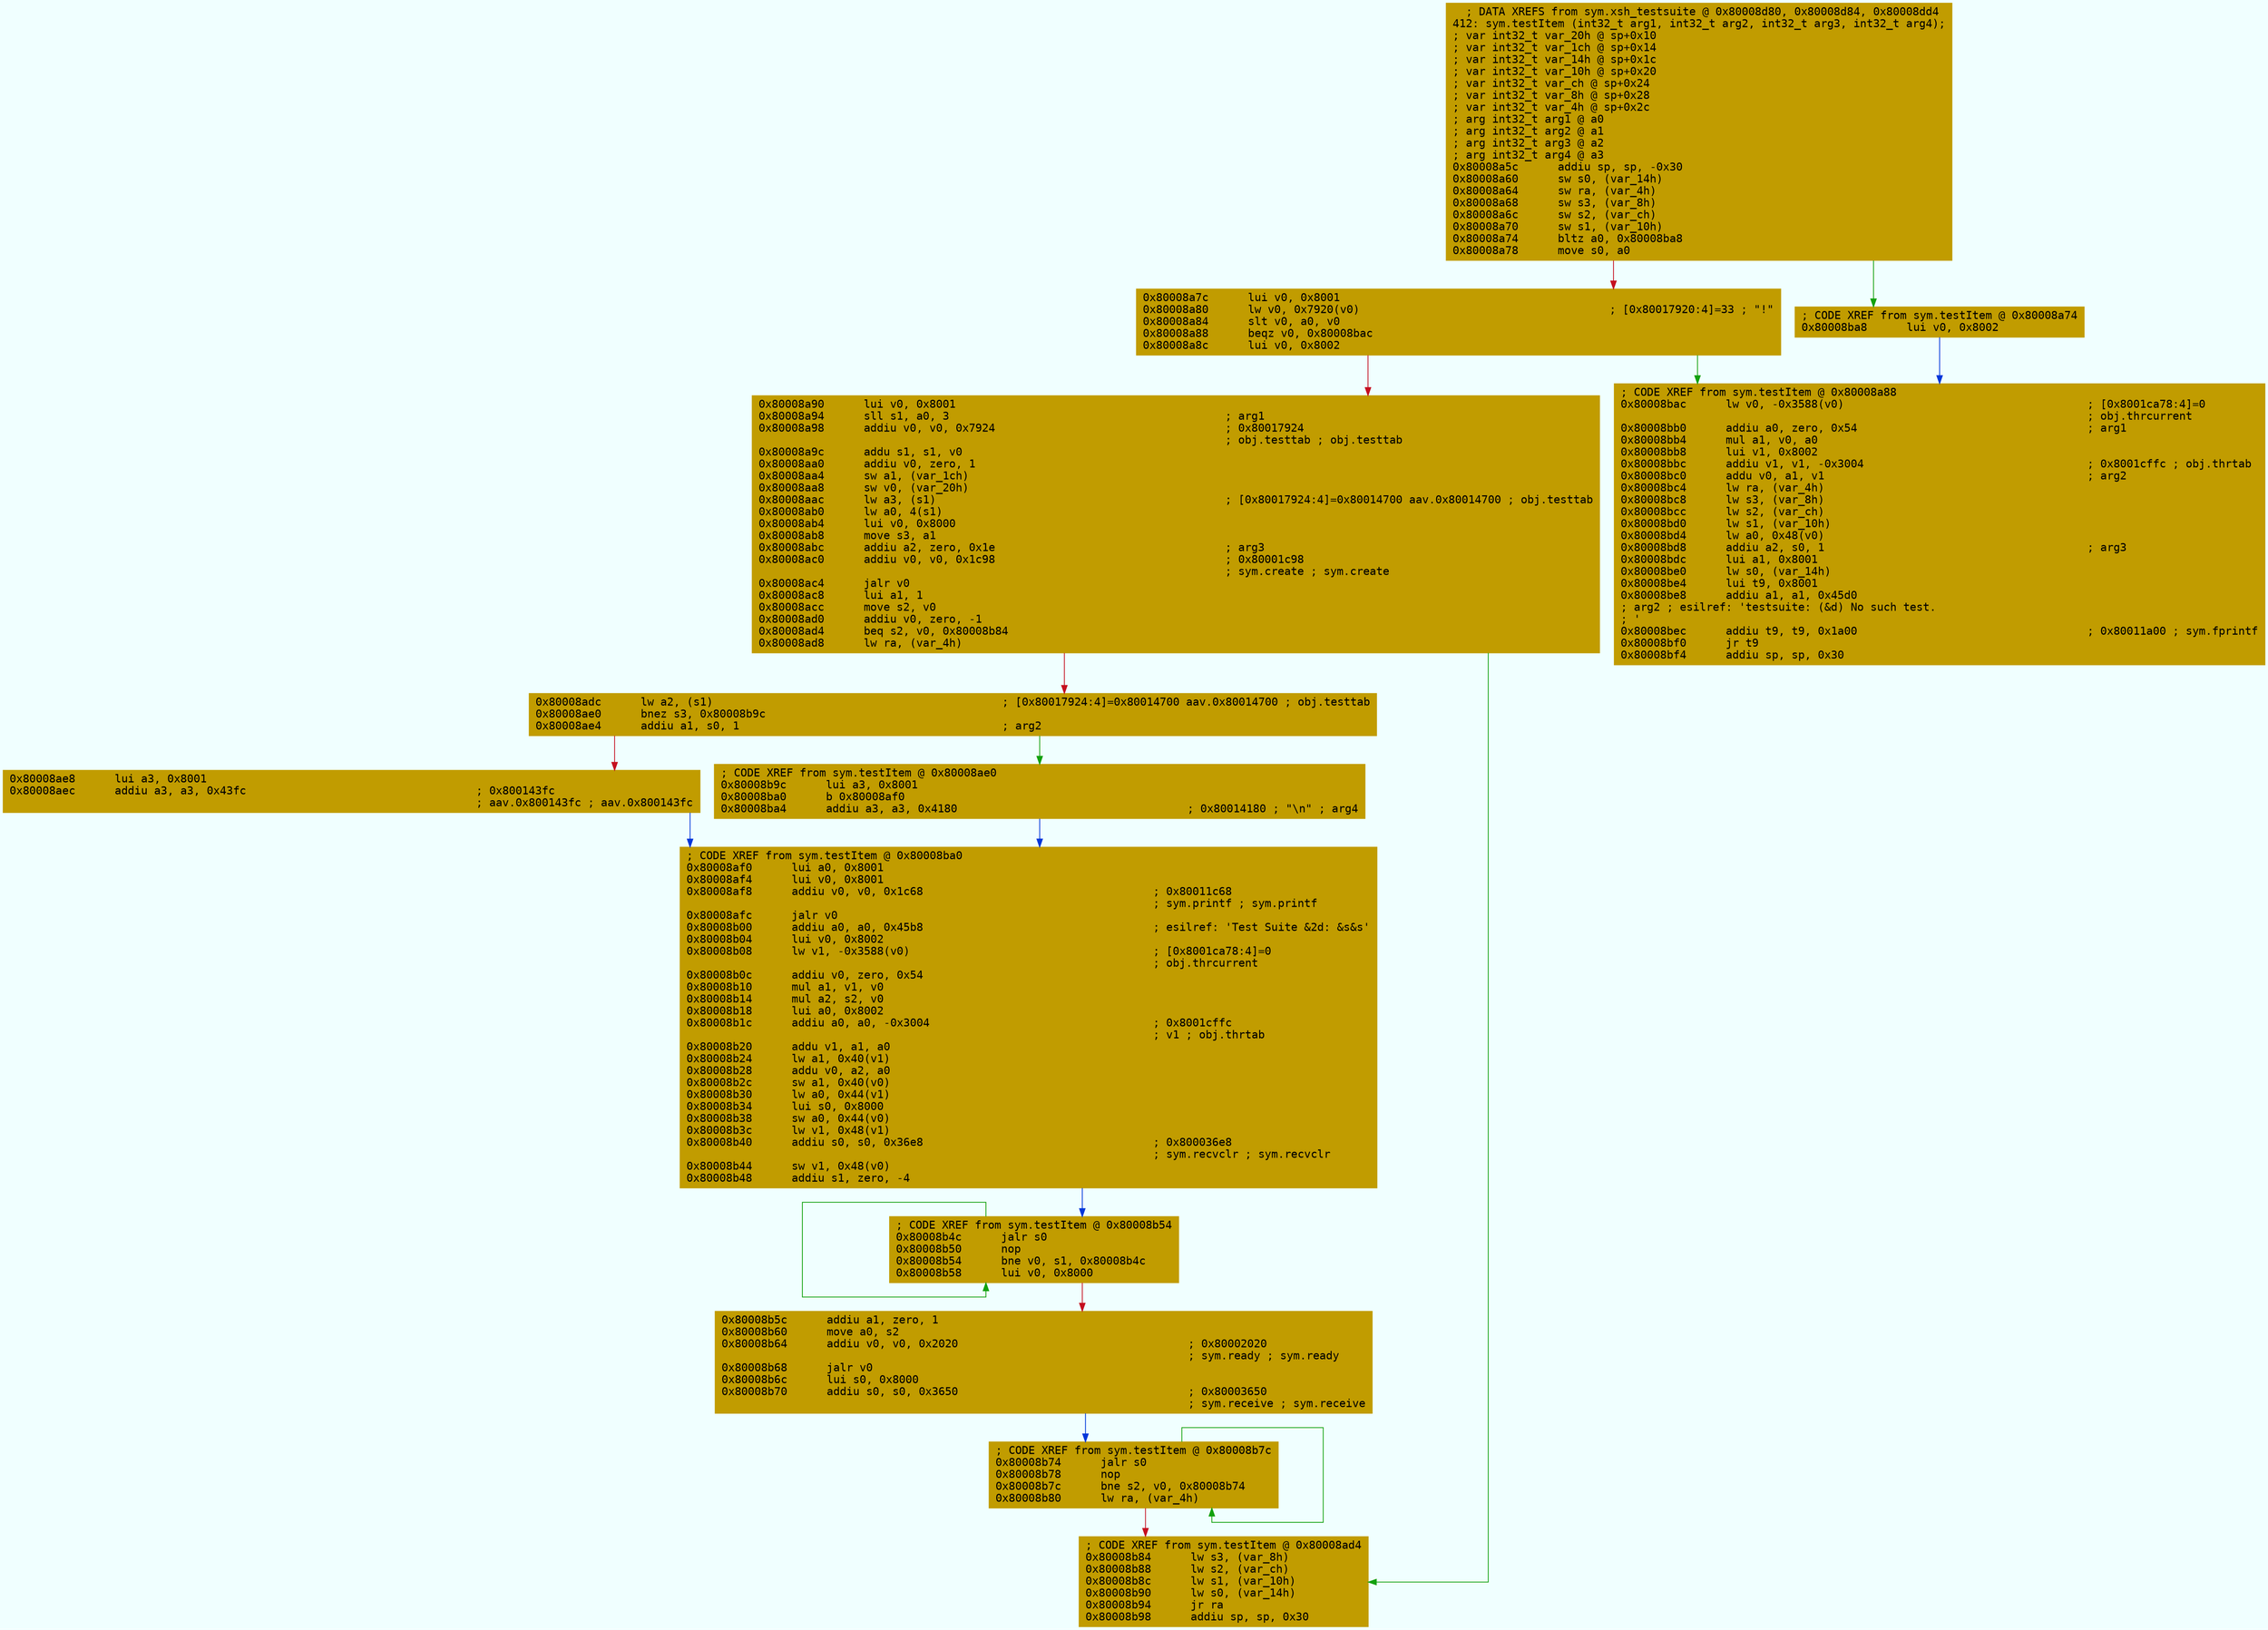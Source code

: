 digraph code {
	graph [bgcolor=azure fontsize=8 fontname="Courier" splines="ortho"];
	node [fillcolor=gray style=filled shape=box];
	edge [arrowhead="normal"];
	"0x80008a5c" [URL="sym.testItem/0x80008a5c", fillcolor="#c19c00",color="#c19c00", fontname="Courier",label="  ; DATA XREFS from sym.xsh_testsuite @ 0x80008d80, 0x80008d84, 0x80008dd4\l412: sym.testItem (int32_t arg1, int32_t arg2, int32_t arg3, int32_t arg4);\l; var int32_t var_20h @ sp+0x10\l; var int32_t var_1ch @ sp+0x14\l; var int32_t var_14h @ sp+0x1c\l; var int32_t var_10h @ sp+0x20\l; var int32_t var_ch @ sp+0x24\l; var int32_t var_8h @ sp+0x28\l; var int32_t var_4h @ sp+0x2c\l; arg int32_t arg1 @ a0\l; arg int32_t arg2 @ a1\l; arg int32_t arg3 @ a2\l; arg int32_t arg4 @ a3\l0x80008a5c      addiu sp, sp, -0x30\l0x80008a60      sw s0, (var_14h)\l0x80008a64      sw ra, (var_4h)\l0x80008a68      sw s3, (var_8h)\l0x80008a6c      sw s2, (var_ch)\l0x80008a70      sw s1, (var_10h)\l0x80008a74      bltz a0, 0x80008ba8\l0x80008a78      move s0, a0\l"]
	"0x80008a7c" [URL="sym.testItem/0x80008a7c", fillcolor="#c19c00",color="#c19c00", fontname="Courier",label="0x80008a7c      lui v0, 0x8001\l0x80008a80      lw v0, 0x7920(v0)                                      ; [0x80017920:4]=33 ; \"!\"\l0x80008a84      slt v0, a0, v0\l0x80008a88      beqz v0, 0x80008bac\l0x80008a8c      lui v0, 0x8002\l"]
	"0x80008a90" [URL="sym.testItem/0x80008a90", fillcolor="#c19c00",color="#c19c00", fontname="Courier",label="0x80008a90      lui v0, 0x8001\l0x80008a94      sll s1, a0, 3                                          ; arg1\l0x80008a98      addiu v0, v0, 0x7924                                   ; 0x80017924\l                                                                       ; obj.testtab ; obj.testtab\l0x80008a9c      addu s1, s1, v0\l0x80008aa0      addiu v0, zero, 1\l0x80008aa4      sw a1, (var_1ch)\l0x80008aa8      sw v0, (var_20h)\l0x80008aac      lw a3, (s1)                                            ; [0x80017924:4]=0x80014700 aav.0x80014700 ; obj.testtab\l0x80008ab0      lw a0, 4(s1)\l0x80008ab4      lui v0, 0x8000\l0x80008ab8      move s3, a1\l0x80008abc      addiu a2, zero, 0x1e                                   ; arg3\l0x80008ac0      addiu v0, v0, 0x1c98                                   ; 0x80001c98\l                                                                       ; sym.create ; sym.create\l0x80008ac4      jalr v0\l0x80008ac8      lui a1, 1\l0x80008acc      move s2, v0\l0x80008ad0      addiu v0, zero, -1\l0x80008ad4      beq s2, v0, 0x80008b84\l0x80008ad8      lw ra, (var_4h)\l"]
	"0x80008adc" [URL="sym.testItem/0x80008adc", fillcolor="#c19c00",color="#c19c00", fontname="Courier",label="0x80008adc      lw a2, (s1)                                            ; [0x80017924:4]=0x80014700 aav.0x80014700 ; obj.testtab\l0x80008ae0      bnez s3, 0x80008b9c\l0x80008ae4      addiu a1, s0, 1                                        ; arg2\l"]
	"0x80008ae8" [URL="sym.testItem/0x80008ae8", fillcolor="#c19c00",color="#c19c00", fontname="Courier",label="0x80008ae8      lui a3, 0x8001\l0x80008aec      addiu a3, a3, 0x43fc                                   ; 0x800143fc\l                                                                       ; aav.0x800143fc ; aav.0x800143fc\l"]
	"0x80008af0" [URL="sym.testItem/0x80008af0", fillcolor="#c19c00",color="#c19c00", fontname="Courier",label="; CODE XREF from sym.testItem @ 0x80008ba0\l0x80008af0      lui a0, 0x8001\l0x80008af4      lui v0, 0x8001\l0x80008af8      addiu v0, v0, 0x1c68                                   ; 0x80011c68\l                                                                       ; sym.printf ; sym.printf\l0x80008afc      jalr v0\l0x80008b00      addiu a0, a0, 0x45b8                                   ; esilref: 'Test Suite &2d: &s&s'\l0x80008b04      lui v0, 0x8002\l0x80008b08      lw v1, -0x3588(v0)                                     ; [0x8001ca78:4]=0\l                                                                       ; obj.thrcurrent\l0x80008b0c      addiu v0, zero, 0x54\l0x80008b10      mul a1, v1, v0\l0x80008b14      mul a2, s2, v0\l0x80008b18      lui a0, 0x8002\l0x80008b1c      addiu a0, a0, -0x3004                                  ; 0x8001cffc\l                                                                       ; v1 ; obj.thrtab\l0x80008b20      addu v1, a1, a0\l0x80008b24      lw a1, 0x40(v1)\l0x80008b28      addu v0, a2, a0\l0x80008b2c      sw a1, 0x40(v0)\l0x80008b30      lw a0, 0x44(v1)\l0x80008b34      lui s0, 0x8000\l0x80008b38      sw a0, 0x44(v0)\l0x80008b3c      lw v1, 0x48(v1)\l0x80008b40      addiu s0, s0, 0x36e8                                   ; 0x800036e8\l                                                                       ; sym.recvclr ; sym.recvclr\l0x80008b44      sw v1, 0x48(v0)\l0x80008b48      addiu s1, zero, -4\l"]
	"0x80008b4c" [URL="sym.testItem/0x80008b4c", fillcolor="#c19c00",color="#c19c00", fontname="Courier",label="; CODE XREF from sym.testItem @ 0x80008b54\l0x80008b4c      jalr s0\l0x80008b50      nop\l0x80008b54      bne v0, s1, 0x80008b4c\l0x80008b58      lui v0, 0x8000\l"]
	"0x80008b5c" [URL="sym.testItem/0x80008b5c", fillcolor="#c19c00",color="#c19c00", fontname="Courier",label="0x80008b5c      addiu a1, zero, 1\l0x80008b60      move a0, s2\l0x80008b64      addiu v0, v0, 0x2020                                   ; 0x80002020\l                                                                       ; sym.ready ; sym.ready\l0x80008b68      jalr v0\l0x80008b6c      lui s0, 0x8000\l0x80008b70      addiu s0, s0, 0x3650                                   ; 0x80003650\l                                                                       ; sym.receive ; sym.receive\l"]
	"0x80008b74" [URL="sym.testItem/0x80008b74", fillcolor="#c19c00",color="#c19c00", fontname="Courier",label="; CODE XREF from sym.testItem @ 0x80008b7c\l0x80008b74      jalr s0\l0x80008b78      nop\l0x80008b7c      bne s2, v0, 0x80008b74\l0x80008b80      lw ra, (var_4h)\l"]
	"0x80008b84" [URL="sym.testItem/0x80008b84", fillcolor="#c19c00",color="#c19c00", fontname="Courier",label="; CODE XREF from sym.testItem @ 0x80008ad4\l0x80008b84      lw s3, (var_8h)\l0x80008b88      lw s2, (var_ch)\l0x80008b8c      lw s1, (var_10h)\l0x80008b90      lw s0, (var_14h)\l0x80008b94      jr ra\l0x80008b98      addiu sp, sp, 0x30\l"]
	"0x80008b9c" [URL="sym.testItem/0x80008b9c", fillcolor="#c19c00",color="#c19c00", fontname="Courier",label="; CODE XREF from sym.testItem @ 0x80008ae0\l0x80008b9c      lui a3, 0x8001\l0x80008ba0      b 0x80008af0\l0x80008ba4      addiu a3, a3, 0x4180                                   ; 0x80014180 ; \"\\n\" ; arg4\l"]
	"0x80008ba8" [URL="sym.testItem/0x80008ba8", fillcolor="#c19c00",color="#c19c00", fontname="Courier",label="; CODE XREF from sym.testItem @ 0x80008a74\l0x80008ba8      lui v0, 0x8002\l"]
	"0x80008bac" [URL="sym.testItem/0x80008bac", fillcolor="#c19c00",color="#c19c00", fontname="Courier",label="; CODE XREF from sym.testItem @ 0x80008a88\l0x80008bac      lw v0, -0x3588(v0)                                     ; [0x8001ca78:4]=0\l                                                                       ; obj.thrcurrent\l0x80008bb0      addiu a0, zero, 0x54                                   ; arg1\l0x80008bb4      mul a1, v0, a0\l0x80008bb8      lui v1, 0x8002\l0x80008bbc      addiu v1, v1, -0x3004                                  ; 0x8001cffc ; obj.thrtab\l0x80008bc0      addu v0, a1, v1                                        ; arg2\l0x80008bc4      lw ra, (var_4h)\l0x80008bc8      lw s3, (var_8h)\l0x80008bcc      lw s2, (var_ch)\l0x80008bd0      lw s1, (var_10h)\l0x80008bd4      lw a0, 0x48(v0)\l0x80008bd8      addiu a2, s0, 1                                        ; arg3\l0x80008bdc      lui a1, 0x8001\l0x80008be0      lw s0, (var_14h)\l0x80008be4      lui t9, 0x8001\l0x80008be8      addiu a1, a1, 0x45d0                                   \l; arg2 ; esilref: 'testsuite: (&d) No such test.\l; '\l0x80008bec      addiu t9, t9, 0x1a00                                   ; 0x80011a00 ; sym.fprintf\l0x80008bf0      jr t9\l0x80008bf4      addiu sp, sp, 0x30\l"]
        "0x80008a5c" -> "0x80008ba8" [color="#13a10e"];
        "0x80008a5c" -> "0x80008a7c" [color="#c50f1f"];
        "0x80008a7c" -> "0x80008bac" [color="#13a10e"];
        "0x80008a7c" -> "0x80008a90" [color="#c50f1f"];
        "0x80008a90" -> "0x80008b84" [color="#13a10e"];
        "0x80008a90" -> "0x80008adc" [color="#c50f1f"];
        "0x80008adc" -> "0x80008b9c" [color="#13a10e"];
        "0x80008adc" -> "0x80008ae8" [color="#c50f1f"];
        "0x80008ae8" -> "0x80008af0" [color="#0037da"];
        "0x80008af0" -> "0x80008b4c" [color="#0037da"];
        "0x80008b4c" -> "0x80008b4c" [color="#13a10e"];
        "0x80008b4c" -> "0x80008b5c" [color="#c50f1f"];
        "0x80008b5c" -> "0x80008b74" [color="#0037da"];
        "0x80008b74" -> "0x80008b74" [color="#13a10e"];
        "0x80008b74" -> "0x80008b84" [color="#c50f1f"];
        "0x80008b9c" -> "0x80008af0" [color="#0037da"];
        "0x80008ba8" -> "0x80008bac" [color="#0037da"];
}
